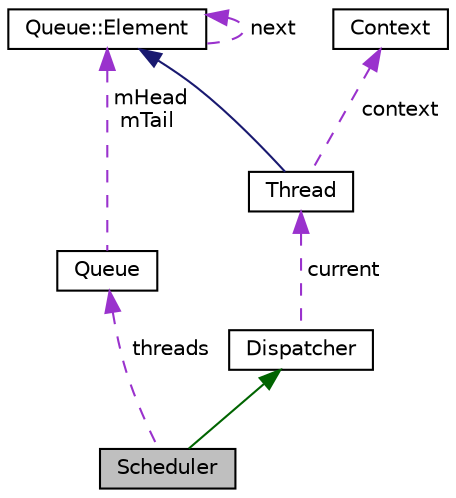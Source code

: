 digraph "Scheduler"
{
  bgcolor="transparent";
  edge [fontname="Helvetica",fontsize="10",labelfontname="Helvetica",labelfontsize="10"];
  node [fontname="Helvetica",fontsize="10",shape=record];
  Node1 [label="Scheduler",height=0.2,width=0.4,color="black", fillcolor="grey75", style="filled", fontcolor="black"];
  Node2 -> Node1 [dir="back",color="darkgreen",fontsize="10",style="solid",fontname="Helvetica"];
  Node2 [label="Dispatcher",height=0.2,width=0.4,color="black",URL="$classDispatcher.html",tooltip="Managing currently active threads. "];
  Node3 -> Node2 [dir="back",color="darkorchid3",fontsize="10",style="dashed",label=" current" ,fontname="Helvetica"];
  Node3 [label="Thread",height=0.2,width=0.4,color="black",URL="$classThread.html"];
  Node4 -> Node3 [dir="back",color="midnightblue",fontsize="10",style="solid",fontname="Helvetica"];
  Node4 [label="Queue::Element",height=0.2,width=0.4,color="black",URL="$classQueue_1_1Element.html"];
  Node4 -> Node4 [dir="back",color="darkorchid3",fontsize="10",style="dashed",label=" next" ,fontname="Helvetica"];
  Node5 -> Node3 [dir="back",color="darkorchid3",fontsize="10",style="dashed",label=" context" ,fontname="Helvetica"];
  Node5 [label="Context",height=0.2,width=0.4,color="black",URL="$classContext.html",tooltip="Storage for current context of thread. "];
  Node6 -> Node1 [dir="back",color="darkorchid3",fontsize="10",style="dashed",label=" threads" ,fontname="Helvetica"];
  Node6 [label="Queue",height=0.2,width=0.4,color="black",URL="$classQueue.html"];
  Node4 -> Node6 [dir="back",color="darkorchid3",fontsize="10",style="dashed",label=" mHead\nmTail" ,fontname="Helvetica"];
}
